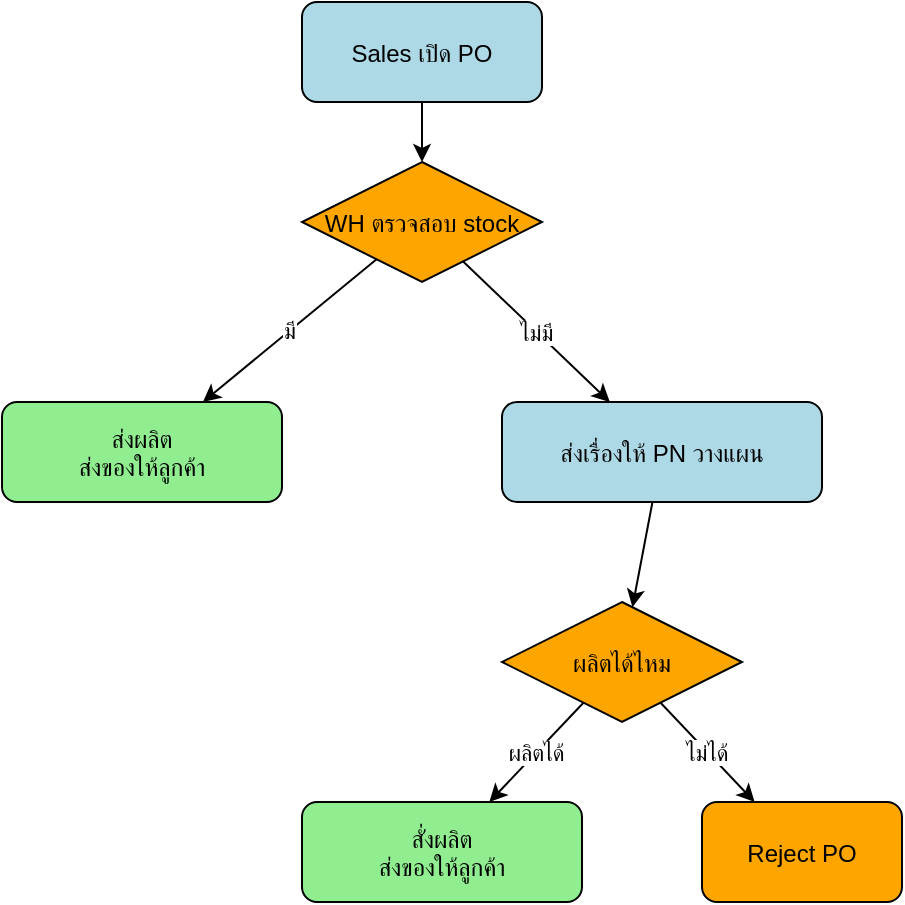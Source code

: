<mxfile>
  <diagram name="Production Flow">
    <mxGraphModel dx="1000" dy="1000" grid="1" gridSize="10" guides="1" tooltips="1" connect="1" arrows="1" fold="1" page="1" pageScale="1" pageWidth="827" pageHeight="1169" math="0">
      <root>
        <mxCell id="0" />
        <mxCell id="1" parent="0" />
        <mxCell id="2" value="Sales เปิด PO" style="rounded=1;fillColor=#ADD8E6;" vertex="1" parent="1">
          <mxGeometry x="200" y="50" width="120" height="50" as="geometry" />
        </mxCell>
        <mxCell id="3" value="WH ตรวจสอบ stock" style="rhombus;fillColor=#FFA500;" vertex="1" parent="1">
          <mxGeometry x="200" y="130" width="120" height="60" as="geometry" />
        </mxCell>
        <mxCell id="4" value="มี" edge="1" parent="1" source="3" target="5">
          <mxGeometry relative="1" as="geometry" />
        </mxCell>
        <mxCell id="5" value="ส่งผลิต&#xa;ส่งของให้ลูกค้า" style="rounded=1;fillColor=#90EE90;" vertex="1" parent="1">
          <mxGeometry x="50" y="250" width="140" height="50" as="geometry" />
        </mxCell>
        <mxCell id="6" value="ไม่มี" edge="1" parent="1" source="3" target="7">
          <mxGeometry relative="1" as="geometry" />
        </mxCell>
        <mxCell id="7" value="ส่งเรื่องให้ PN วางแผน" style="rounded=1;fillColor=#ADD8E6;" vertex="1" parent="1">
          <mxGeometry x="300" y="250" width="160" height="50" as="geometry" />
        </mxCell>
        <mxCell id="8" value="" edge="1" parent="1" source="2" target="3">
          <mxGeometry relative="1" as="geometry" />
        </mxCell>
        <mxCell id="9" value="" edge="1" parent="1" source="7" target="10">
          <mxGeometry relative="1" as="geometry" />
        </mxCell>
        <mxCell id="10" value="ผลิตได้ไหม" style="rhombus;fillColor=#FFA500;" vertex="1" parent="1">
          <mxGeometry x="300" y="350" width="120" height="60" as="geometry" />
        </mxCell>
        <mxCell id="11" value="ผลิตได้" edge="1" parent="1" source="10" target="12">
          <mxGeometry relative="1" as="geometry" />
        </mxCell>
        <mxCell id="12" value="สั่งผลิต&#xa;ส่งของให้ลูกค้า" style="rounded=1;fillColor=#90EE90;" vertex="1" parent="1">
          <mxGeometry x="200" y="450" width="140" height="50" as="geometry" />
        </mxCell>
        <mxCell id="13" value="ไม่ได้" edge="1" parent="1" source="10" target="14">
          <mxGeometry relative="1" as="geometry" />
        </mxCell>
        <mxCell id="14" value="Reject PO" style="rounded=1;fillColor=#FFA500;" vertex="1" parent="1">
          <mxGeometry x="400" y="450" width="100" height="50" as="geometry" />
        </mxCell>
      </root>
    </mxGraphModel>
  </diagram>
</mxfile>
